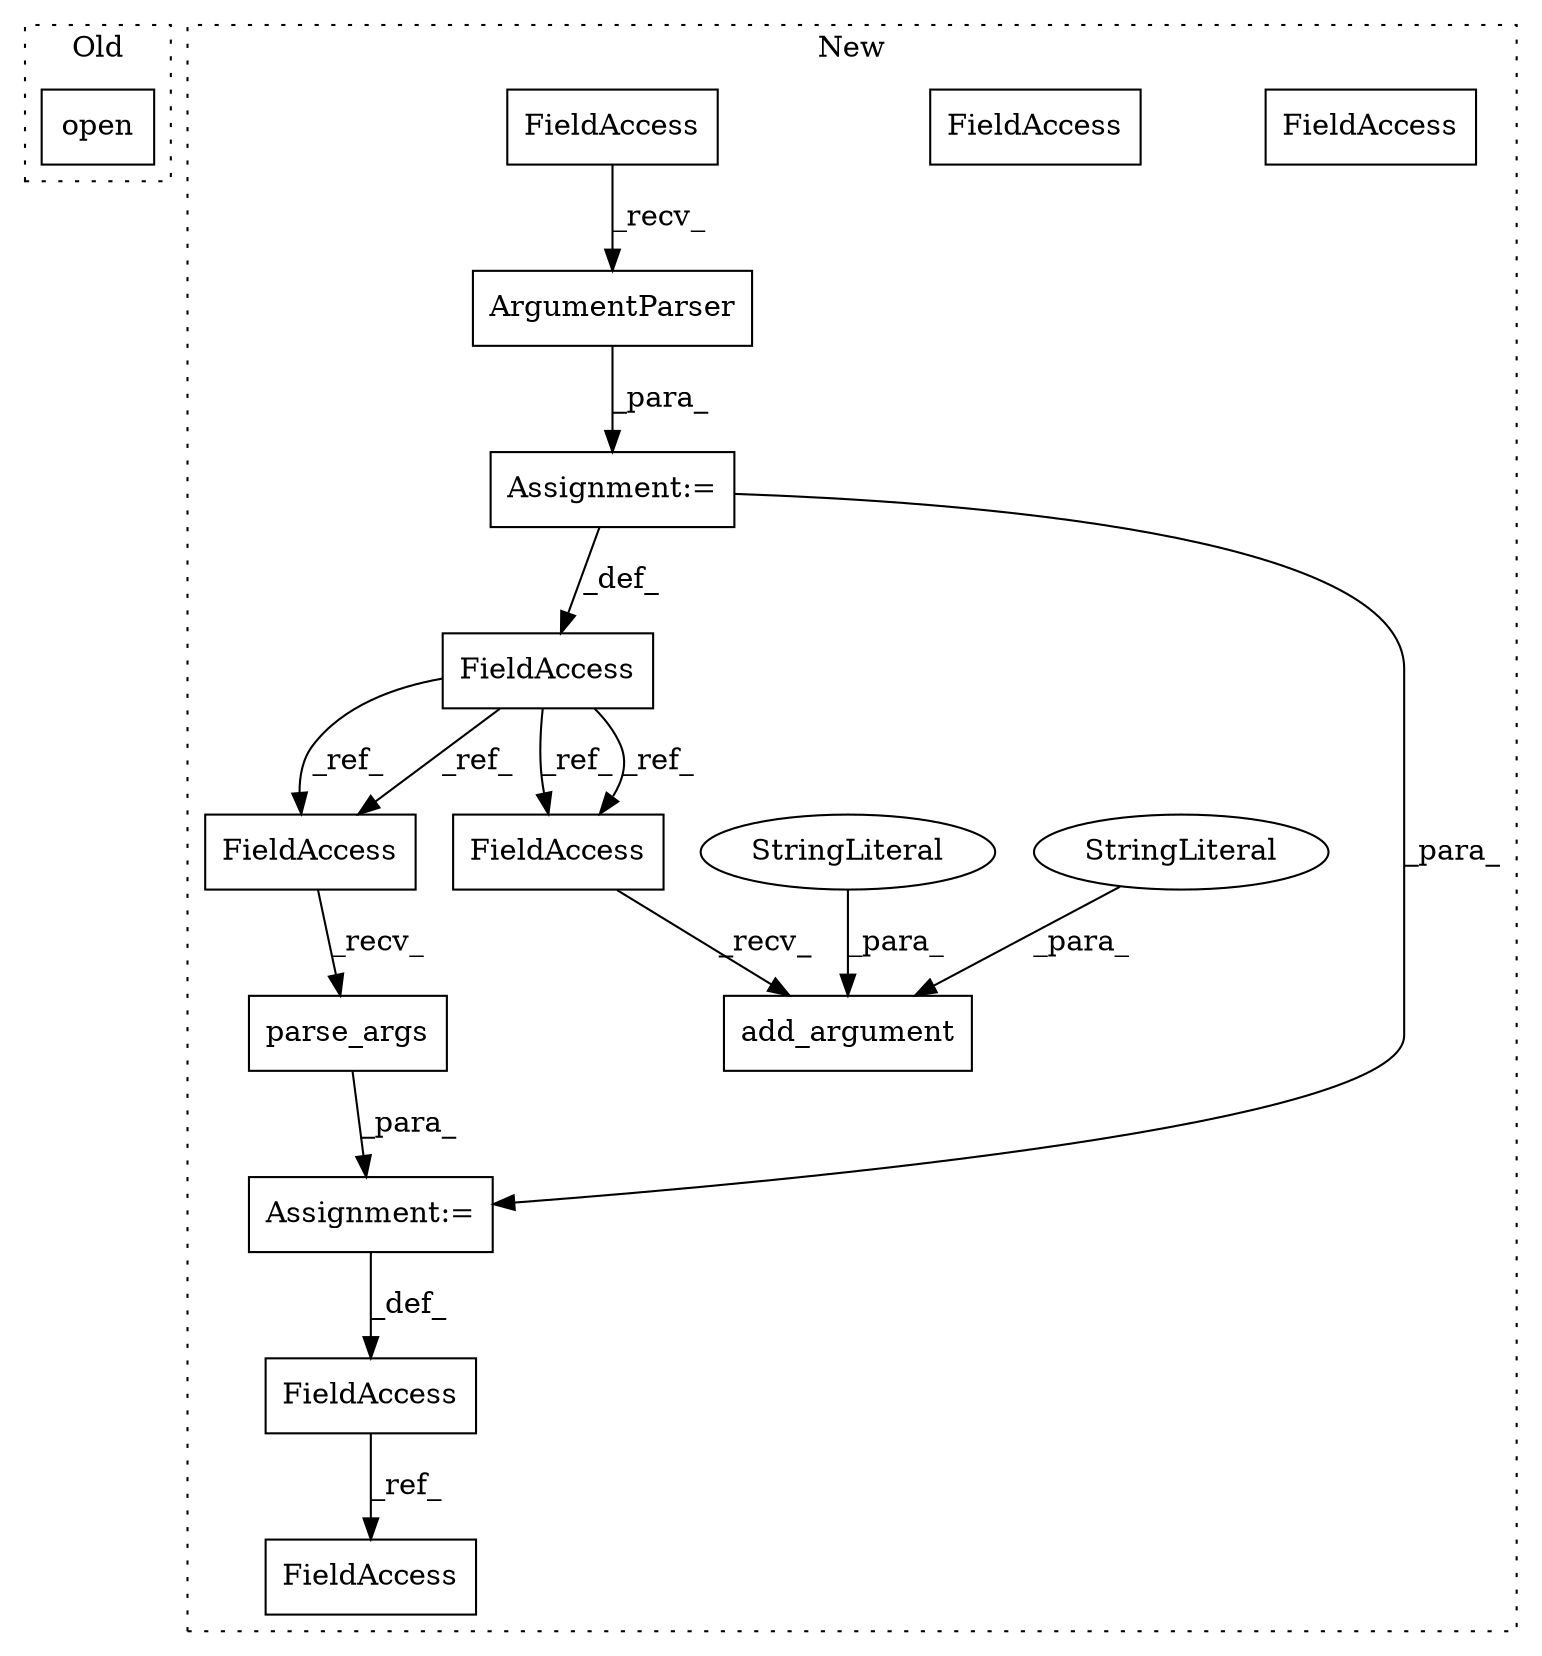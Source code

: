 digraph G {
subgraph cluster0 {
1 [label="open" a="32" s="1037,1054" l="5,1" shape="box"];
label = "Old";
style="dotted";
}
subgraph cluster1 {
2 [label="parse_args" a="32" s="2697" l="12" shape="box"];
3 [label="FieldAccess" a="22" s="2528" l="6" shape="box"];
4 [label="FieldAccess" a="22" s="2685" l="4" shape="box"];
5 [label="FieldAccess" a="22" s="2722" l="4" shape="box"];
6 [label="Assignment:=" a="7" s="2689" l="1" shape="box"];
7 [label="ArgumentParser" a="32" s="2544" l="16" shape="box"];
8 [label="FieldAccess" a="22" s="2568" l="6" shape="box"];
9 [label="FieldAccess" a="22" s="2690" l="6" shape="box"];
10 [label="add_argument" a="32" s="2575,2676" l="13,1" shape="box"];
11 [label="StringLiteral" a="45" s="2606" l="2" shape="ellipse"];
12 [label="StringLiteral" a="45" s="2588" l="10" shape="ellipse"];
13 [label="Assignment:=" a="7" s="2534" l="1" shape="box"];
14 [label="FieldAccess" a="22" s="2535" l="8" shape="box"];
15 [label="FieldAccess" a="22" s="2690" l="6" shape="box"];
16 [label="FieldAccess" a="22" s="2568" l="6" shape="box"];
label = "New";
style="dotted";
}
2 -> 6 [label="_para_"];
3 -> 15 [label="_ref_"];
3 -> 16 [label="_ref_"];
3 -> 16 [label="_ref_"];
3 -> 15 [label="_ref_"];
4 -> 5 [label="_ref_"];
6 -> 4 [label="_def_"];
7 -> 13 [label="_para_"];
11 -> 10 [label="_para_"];
12 -> 10 [label="_para_"];
13 -> 3 [label="_def_"];
13 -> 6 [label="_para_"];
14 -> 7 [label="_recv_"];
15 -> 2 [label="_recv_"];
16 -> 10 [label="_recv_"];
}